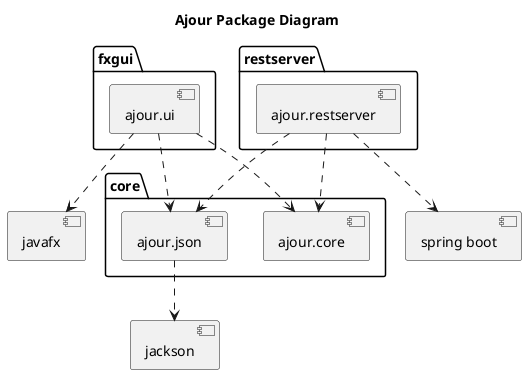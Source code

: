@startuml


title Ajour Package Diagram


package "core" {
    component ajour.core

    component ajour.json


}

package "fxgui" {
    component ajour.ui

}

component "jackson" {
}

component "javafx" {
}


package "restserver" {
    component ajour.restserver
}

component "spring boot" as SpringBoot {
}



ajour.ui ..> javafx
ajour.ui ..> ajour.core
ajour.ui ..> ajour.json
ajour.json ..> jackson
ajour.restserver ..> ajour.core
ajour.restserver ..> ajour.json
ajour.restserver ..> SpringBoot

@enduml

